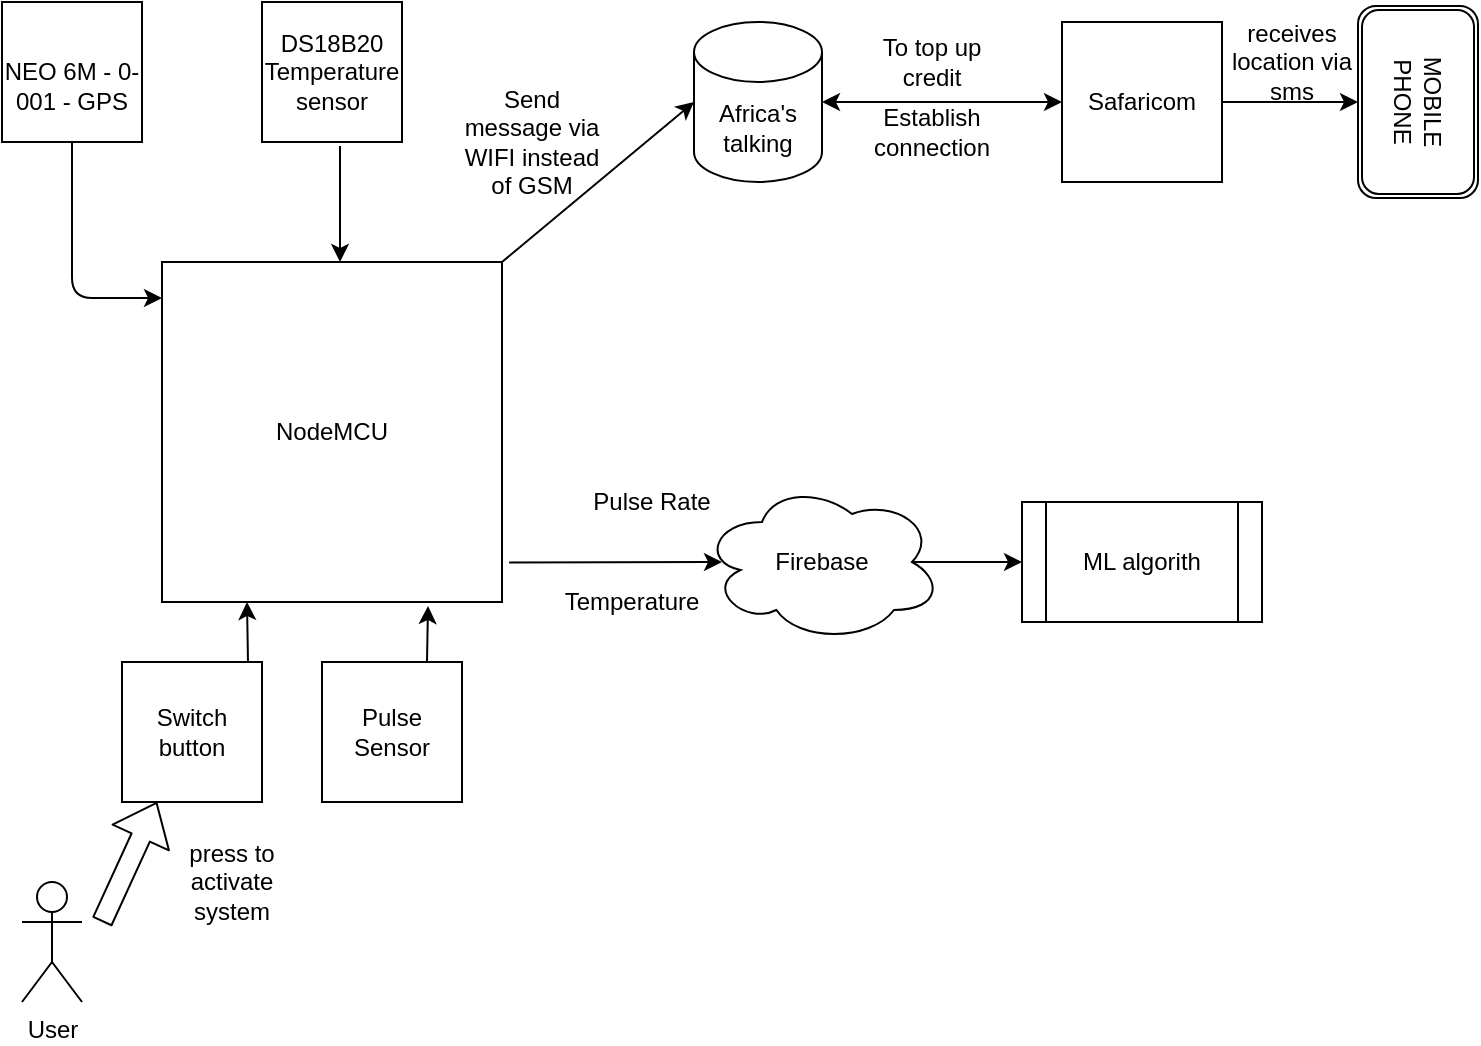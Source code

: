 <mxfile version="14.1.8" type="device"><diagram id="lElH_qLouKEPI0ib0Qz8" name="Page-1"><mxGraphModel dx="1024" dy="632" grid="1" gridSize="10" guides="1" tooltips="1" connect="1" arrows="1" fold="1" page="1" pageScale="1" pageWidth="827" pageHeight="1169" math="0" shadow="0"><root><mxCell id="0"/><mxCell id="1" parent="0"/><mxCell id="n67qTZqcEOL9MV9f_dzH-2" value="Africa's talking" style="shape=cylinder3;whiteSpace=wrap;html=1;boundedLbl=1;backgroundOutline=1;size=15;" vertex="1" parent="1"><mxGeometry x="366" y="50" width="64" height="80" as="geometry"/></mxCell><mxCell id="n67qTZqcEOL9MV9f_dzH-3" value="Firebase" style="ellipse;shape=cloud;whiteSpace=wrap;html=1;" vertex="1" parent="1"><mxGeometry x="370" y="280" width="120" height="80" as="geometry"/></mxCell><mxCell id="n67qTZqcEOL9MV9f_dzH-4" value="MOBILE PHONE" style="shape=ext;double=1;rounded=1;whiteSpace=wrap;html=1;rotation=90;" vertex="1" parent="1"><mxGeometry x="680" y="60" width="96" height="60" as="geometry"/></mxCell><mxCell id="n67qTZqcEOL9MV9f_dzH-5" value="Safaricom" style="whiteSpace=wrap;html=1;aspect=fixed;" vertex="1" parent="1"><mxGeometry x="550" y="50" width="80" height="80" as="geometry"/></mxCell><mxCell id="n67qTZqcEOL9MV9f_dzH-7" value="NodeMCU" style="whiteSpace=wrap;html=1;aspect=fixed;" vertex="1" parent="1"><mxGeometry x="100" y="170" width="170" height="170" as="geometry"/></mxCell><mxCell id="n67qTZqcEOL9MV9f_dzH-9" value="DS18B20&lt;br&gt;Temperature sensor" style="whiteSpace=wrap;html=1;aspect=fixed;" vertex="1" parent="1"><mxGeometry x="150" y="40" width="70" height="70" as="geometry"/></mxCell><mxCell id="n67qTZqcEOL9MV9f_dzH-10" value="&lt;br&gt;NEO 6M - 0-001 - GPS" style="whiteSpace=wrap;html=1;aspect=fixed;" vertex="1" parent="1"><mxGeometry x="20" y="40" width="70" height="70" as="geometry"/></mxCell><mxCell id="n67qTZqcEOL9MV9f_dzH-11" value="" style="endArrow=classic;html=1;exitX=0.5;exitY=1;exitDx=0;exitDy=0;" edge="1" parent="1" source="n67qTZqcEOL9MV9f_dzH-10"><mxGeometry width="50" height="50" relative="1" as="geometry"><mxPoint x="50" y="120" as="sourcePoint"/><mxPoint x="100" y="188" as="targetPoint"/><Array as="points"><mxPoint x="55" y="188"/></Array></mxGeometry></mxCell><mxCell id="n67qTZqcEOL9MV9f_dzH-12" value="" style="endArrow=classic;html=1;" edge="1" parent="1"><mxGeometry width="50" height="50" relative="1" as="geometry"><mxPoint x="189" y="112" as="sourcePoint"/><mxPoint x="189" y="170" as="targetPoint"/></mxGeometry></mxCell><mxCell id="n67qTZqcEOL9MV9f_dzH-13" value="" style="endArrow=classic;html=1;entryX=0;entryY=0.5;entryDx=0;entryDy=0;entryPerimeter=0;" edge="1" parent="1" target="n67qTZqcEOL9MV9f_dzH-2"><mxGeometry width="50" height="50" relative="1" as="geometry"><mxPoint x="270" y="170" as="sourcePoint"/><mxPoint x="320" y="130" as="targetPoint"/></mxGeometry></mxCell><mxCell id="n67qTZqcEOL9MV9f_dzH-14" value="" style="endArrow=classic;html=1;entryX=0.5;entryY=1;entryDx=0;entryDy=0;" edge="1" parent="1" target="n67qTZqcEOL9MV9f_dzH-4"><mxGeometry width="50" height="50" relative="1" as="geometry"><mxPoint x="630" y="90" as="sourcePoint"/><mxPoint x="410" y="400" as="targetPoint"/></mxGeometry></mxCell><mxCell id="n67qTZqcEOL9MV9f_dzH-15" value="" style="endArrow=classic;html=1;exitX=0.875;exitY=0.5;exitDx=0;exitDy=0;exitPerimeter=0;entryX=0;entryY=0.5;entryDx=0;entryDy=0;" edge="1" parent="1" source="n67qTZqcEOL9MV9f_dzH-3" target="n67qTZqcEOL9MV9f_dzH-22"><mxGeometry width="50" height="50" relative="1" as="geometry"><mxPoint x="360" y="460" as="sourcePoint"/><mxPoint x="410" y="420" as="targetPoint"/></mxGeometry></mxCell><mxCell id="n67qTZqcEOL9MV9f_dzH-16" value="" style="endArrow=classic;html=1;exitX=1.021;exitY=0.884;exitDx=0;exitDy=0;exitPerimeter=0;" edge="1" parent="1" source="n67qTZqcEOL9MV9f_dzH-7"><mxGeometry width="50" height="50" relative="1" as="geometry"><mxPoint x="360" y="480" as="sourcePoint"/><mxPoint x="380" y="320" as="targetPoint"/></mxGeometry></mxCell><mxCell id="n67qTZqcEOL9MV9f_dzH-17" value="" style="endArrow=classic;html=1;exitX=0.75;exitY=0;exitDx=0;exitDy=0;" edge="1" parent="1" source="n67qTZqcEOL9MV9f_dzH-8"><mxGeometry width="50" height="50" relative="1" as="geometry"><mxPoint x="200" y="399" as="sourcePoint"/><mxPoint x="233" y="342" as="targetPoint"/><Array as="points"/></mxGeometry></mxCell><mxCell id="n67qTZqcEOL9MV9f_dzH-18" value="" style="endArrow=classic;startArrow=classic;html=1;exitX=1;exitY=0.5;exitDx=0;exitDy=0;exitPerimeter=0;entryX=0;entryY=0.5;entryDx=0;entryDy=0;" edge="1" parent="1" source="n67qTZqcEOL9MV9f_dzH-2" target="n67qTZqcEOL9MV9f_dzH-5"><mxGeometry width="50" height="50" relative="1" as="geometry"><mxPoint x="500" y="110" as="sourcePoint"/><mxPoint x="550" y="60" as="targetPoint"/></mxGeometry></mxCell><mxCell id="n67qTZqcEOL9MV9f_dzH-19" value="Pulse Rate" style="text;html=1;strokeColor=none;fillColor=none;align=center;verticalAlign=middle;whiteSpace=wrap;rounded=0;" vertex="1" parent="1"><mxGeometry x="310" y="280" width="70" height="20" as="geometry"/></mxCell><mxCell id="n67qTZqcEOL9MV9f_dzH-20" value="To top up credit" style="text;html=1;strokeColor=none;fillColor=none;align=center;verticalAlign=middle;whiteSpace=wrap;rounded=0;" vertex="1" parent="1"><mxGeometry x="450" y="60" width="70" height="20" as="geometry"/></mxCell><mxCell id="n67qTZqcEOL9MV9f_dzH-21" value="receives&lt;br&gt;location via sms" style="text;html=1;strokeColor=none;fillColor=none;align=center;verticalAlign=middle;whiteSpace=wrap;rounded=0;" vertex="1" parent="1"><mxGeometry x="630" y="60" width="70" height="20" as="geometry"/></mxCell><mxCell id="n67qTZqcEOL9MV9f_dzH-22" value="ML algorith" style="shape=process;whiteSpace=wrap;html=1;backgroundOutline=1;" vertex="1" parent="1"><mxGeometry x="530" y="290" width="120" height="60" as="geometry"/></mxCell><mxCell id="n67qTZqcEOL9MV9f_dzH-23" value="User" style="shape=umlActor;verticalLabelPosition=bottom;verticalAlign=top;html=1;outlineConnect=0;" vertex="1" parent="1"><mxGeometry x="30" y="480" width="30" height="60" as="geometry"/></mxCell><mxCell id="n67qTZqcEOL9MV9f_dzH-8" value="Pulse Sensor" style="whiteSpace=wrap;html=1;aspect=fixed;" vertex="1" parent="1"><mxGeometry x="180" y="370" width="70" height="70" as="geometry"/></mxCell><mxCell id="n67qTZqcEOL9MV9f_dzH-25" value="Switch button" style="whiteSpace=wrap;html=1;aspect=fixed;" vertex="1" parent="1"><mxGeometry x="80" y="370" width="70" height="70" as="geometry"/></mxCell><mxCell id="n67qTZqcEOL9MV9f_dzH-26" value="" style="endArrow=classic;html=1;entryX=0.25;entryY=1;entryDx=0;entryDy=0;" edge="1" parent="1" target="n67qTZqcEOL9MV9f_dzH-7"><mxGeometry width="50" height="50" relative="1" as="geometry"><mxPoint x="143" y="370" as="sourcePoint"/><mxPoint x="243" y="352" as="targetPoint"/><Array as="points"/></mxGeometry></mxCell><mxCell id="n67qTZqcEOL9MV9f_dzH-27" value="" style="shape=flexArrow;endArrow=classic;html=1;entryX=0.25;entryY=1;entryDx=0;entryDy=0;" edge="1" parent="1" target="n67qTZqcEOL9MV9f_dzH-25"><mxGeometry width="50" height="50" relative="1" as="geometry"><mxPoint x="70" y="500" as="sourcePoint"/><mxPoint x="120" y="450" as="targetPoint"/></mxGeometry></mxCell><mxCell id="n67qTZqcEOL9MV9f_dzH-28" value="Send message via WIFI instead of GSM" style="text;html=1;strokeColor=none;fillColor=none;align=center;verticalAlign=middle;whiteSpace=wrap;rounded=0;" vertex="1" parent="1"><mxGeometry x="250" y="100" width="70" height="20" as="geometry"/></mxCell><mxCell id="n67qTZqcEOL9MV9f_dzH-29" value="Temperature" style="text;html=1;strokeColor=none;fillColor=none;align=center;verticalAlign=middle;whiteSpace=wrap;rounded=0;" vertex="1" parent="1"><mxGeometry x="300" y="330" width="70" height="20" as="geometry"/></mxCell><mxCell id="n67qTZqcEOL9MV9f_dzH-30" value="Establish connection" style="text;html=1;strokeColor=none;fillColor=none;align=center;verticalAlign=middle;whiteSpace=wrap;rounded=0;" vertex="1" parent="1"><mxGeometry x="450" y="100" width="70" height="10" as="geometry"/></mxCell><mxCell id="n67qTZqcEOL9MV9f_dzH-31" value="press to activate system" style="text;html=1;strokeColor=none;fillColor=none;align=center;verticalAlign=middle;whiteSpace=wrap;rounded=0;" vertex="1" parent="1"><mxGeometry x="100" y="470" width="70" height="20" as="geometry"/></mxCell></root></mxGraphModel></diagram></mxfile>